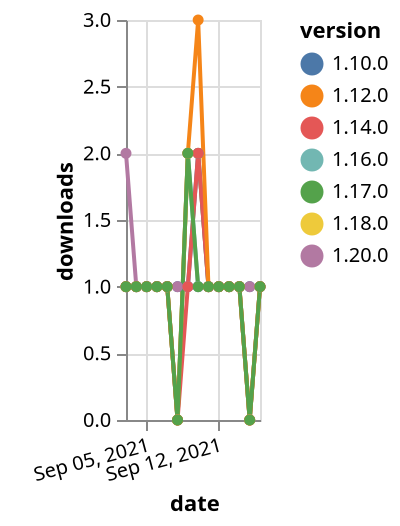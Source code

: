 {"$schema": "https://vega.github.io/schema/vega-lite/v5.json", "description": "A simple bar chart with embedded data.", "data": {"values": [{"date": "2021-09-03", "total": 164, "delta": 1, "version": "1.18.0"}, {"date": "2021-09-04", "total": 165, "delta": 1, "version": "1.18.0"}, {"date": "2021-09-05", "total": 166, "delta": 1, "version": "1.18.0"}, {"date": "2021-09-06", "total": 167, "delta": 1, "version": "1.18.0"}, {"date": "2021-09-07", "total": 168, "delta": 1, "version": "1.18.0"}, {"date": "2021-09-08", "total": 168, "delta": 0, "version": "1.18.0"}, {"date": "2021-09-09", "total": 170, "delta": 2, "version": "1.18.0"}, {"date": "2021-09-10", "total": 172, "delta": 2, "version": "1.18.0"}, {"date": "2021-09-11", "total": 173, "delta": 1, "version": "1.18.0"}, {"date": "2021-09-12", "total": 174, "delta": 1, "version": "1.18.0"}, {"date": "2021-09-13", "total": 175, "delta": 1, "version": "1.18.0"}, {"date": "2021-09-14", "total": 176, "delta": 1, "version": "1.18.0"}, {"date": "2021-09-15", "total": 176, "delta": 0, "version": "1.18.0"}, {"date": "2021-09-16", "total": 177, "delta": 1, "version": "1.18.0"}, {"date": "2021-09-03", "total": 209, "delta": 1, "version": "1.10.0"}, {"date": "2021-09-04", "total": 210, "delta": 1, "version": "1.10.0"}, {"date": "2021-09-05", "total": 211, "delta": 1, "version": "1.10.0"}, {"date": "2021-09-06", "total": 212, "delta": 1, "version": "1.10.0"}, {"date": "2021-09-07", "total": 213, "delta": 1, "version": "1.10.0"}, {"date": "2021-09-08", "total": 214, "delta": 1, "version": "1.10.0"}, {"date": "2021-09-09", "total": 215, "delta": 1, "version": "1.10.0"}, {"date": "2021-09-10", "total": 217, "delta": 2, "version": "1.10.0"}, {"date": "2021-09-11", "total": 218, "delta": 1, "version": "1.10.0"}, {"date": "2021-09-12", "total": 219, "delta": 1, "version": "1.10.0"}, {"date": "2021-09-13", "total": 220, "delta": 1, "version": "1.10.0"}, {"date": "2021-09-14", "total": 221, "delta": 1, "version": "1.10.0"}, {"date": "2021-09-15", "total": 222, "delta": 1, "version": "1.10.0"}, {"date": "2021-09-16", "total": 223, "delta": 1, "version": "1.10.0"}, {"date": "2021-09-03", "total": 112, "delta": 2, "version": "1.20.0"}, {"date": "2021-09-04", "total": 113, "delta": 1, "version": "1.20.0"}, {"date": "2021-09-05", "total": 114, "delta": 1, "version": "1.20.0"}, {"date": "2021-09-06", "total": 115, "delta": 1, "version": "1.20.0"}, {"date": "2021-09-07", "total": 116, "delta": 1, "version": "1.20.0"}, {"date": "2021-09-08", "total": 117, "delta": 1, "version": "1.20.0"}, {"date": "2021-09-09", "total": 118, "delta": 1, "version": "1.20.0"}, {"date": "2021-09-10", "total": 119, "delta": 1, "version": "1.20.0"}, {"date": "2021-09-11", "total": 120, "delta": 1, "version": "1.20.0"}, {"date": "2021-09-12", "total": 121, "delta": 1, "version": "1.20.0"}, {"date": "2021-09-13", "total": 122, "delta": 1, "version": "1.20.0"}, {"date": "2021-09-14", "total": 123, "delta": 1, "version": "1.20.0"}, {"date": "2021-09-15", "total": 124, "delta": 1, "version": "1.20.0"}, {"date": "2021-09-16", "total": 125, "delta": 1, "version": "1.20.0"}, {"date": "2021-09-03", "total": 150, "delta": 1, "version": "1.16.0"}, {"date": "2021-09-04", "total": 151, "delta": 1, "version": "1.16.0"}, {"date": "2021-09-05", "total": 152, "delta": 1, "version": "1.16.0"}, {"date": "2021-09-06", "total": 153, "delta": 1, "version": "1.16.0"}, {"date": "2021-09-07", "total": 154, "delta": 1, "version": "1.16.0"}, {"date": "2021-09-08", "total": 154, "delta": 0, "version": "1.16.0"}, {"date": "2021-09-09", "total": 156, "delta": 2, "version": "1.16.0"}, {"date": "2021-09-10", "total": 157, "delta": 1, "version": "1.16.0"}, {"date": "2021-09-11", "total": 158, "delta": 1, "version": "1.16.0"}, {"date": "2021-09-12", "total": 159, "delta": 1, "version": "1.16.0"}, {"date": "2021-09-13", "total": 160, "delta": 1, "version": "1.16.0"}, {"date": "2021-09-14", "total": 161, "delta": 1, "version": "1.16.0"}, {"date": "2021-09-15", "total": 161, "delta": 0, "version": "1.16.0"}, {"date": "2021-09-16", "total": 162, "delta": 1, "version": "1.16.0"}, {"date": "2021-09-03", "total": 170, "delta": 1, "version": "1.14.0"}, {"date": "2021-09-04", "total": 171, "delta": 1, "version": "1.14.0"}, {"date": "2021-09-05", "total": 172, "delta": 1, "version": "1.14.0"}, {"date": "2021-09-06", "total": 173, "delta": 1, "version": "1.14.0"}, {"date": "2021-09-07", "total": 174, "delta": 1, "version": "1.14.0"}, {"date": "2021-09-08", "total": 174, "delta": 0, "version": "1.14.0"}, {"date": "2021-09-09", "total": 175, "delta": 1, "version": "1.14.0"}, {"date": "2021-09-10", "total": 177, "delta": 2, "version": "1.14.0"}, {"date": "2021-09-11", "total": 178, "delta": 1, "version": "1.14.0"}, {"date": "2021-09-12", "total": 179, "delta": 1, "version": "1.14.0"}, {"date": "2021-09-13", "total": 180, "delta": 1, "version": "1.14.0"}, {"date": "2021-09-14", "total": 181, "delta": 1, "version": "1.14.0"}, {"date": "2021-09-15", "total": 181, "delta": 0, "version": "1.14.0"}, {"date": "2021-09-16", "total": 182, "delta": 1, "version": "1.14.0"}, {"date": "2021-09-03", "total": 288, "delta": 1, "version": "1.12.0"}, {"date": "2021-09-04", "total": 289, "delta": 1, "version": "1.12.0"}, {"date": "2021-09-05", "total": 290, "delta": 1, "version": "1.12.0"}, {"date": "2021-09-06", "total": 291, "delta": 1, "version": "1.12.0"}, {"date": "2021-09-07", "total": 292, "delta": 1, "version": "1.12.0"}, {"date": "2021-09-08", "total": 292, "delta": 0, "version": "1.12.0"}, {"date": "2021-09-09", "total": 294, "delta": 2, "version": "1.12.0"}, {"date": "2021-09-10", "total": 297, "delta": 3, "version": "1.12.0"}, {"date": "2021-09-11", "total": 298, "delta": 1, "version": "1.12.0"}, {"date": "2021-09-12", "total": 299, "delta": 1, "version": "1.12.0"}, {"date": "2021-09-13", "total": 300, "delta": 1, "version": "1.12.0"}, {"date": "2021-09-14", "total": 301, "delta": 1, "version": "1.12.0"}, {"date": "2021-09-15", "total": 301, "delta": 0, "version": "1.12.0"}, {"date": "2021-09-16", "total": 302, "delta": 1, "version": "1.12.0"}, {"date": "2021-09-03", "total": 138, "delta": 1, "version": "1.17.0"}, {"date": "2021-09-04", "total": 139, "delta": 1, "version": "1.17.0"}, {"date": "2021-09-05", "total": 140, "delta": 1, "version": "1.17.0"}, {"date": "2021-09-06", "total": 141, "delta": 1, "version": "1.17.0"}, {"date": "2021-09-07", "total": 142, "delta": 1, "version": "1.17.0"}, {"date": "2021-09-08", "total": 142, "delta": 0, "version": "1.17.0"}, {"date": "2021-09-09", "total": 144, "delta": 2, "version": "1.17.0"}, {"date": "2021-09-10", "total": 145, "delta": 1, "version": "1.17.0"}, {"date": "2021-09-11", "total": 146, "delta": 1, "version": "1.17.0"}, {"date": "2021-09-12", "total": 147, "delta": 1, "version": "1.17.0"}, {"date": "2021-09-13", "total": 148, "delta": 1, "version": "1.17.0"}, {"date": "2021-09-14", "total": 149, "delta": 1, "version": "1.17.0"}, {"date": "2021-09-15", "total": 149, "delta": 0, "version": "1.17.0"}, {"date": "2021-09-16", "total": 150, "delta": 1, "version": "1.17.0"}]}, "width": "container", "mark": {"type": "line", "point": {"filled": true}}, "encoding": {"x": {"field": "date", "type": "temporal", "timeUnit": "yearmonthdate", "title": "date", "axis": {"labelAngle": -15}}, "y": {"field": "delta", "type": "quantitative", "title": "downloads"}, "color": {"field": "version", "type": "nominal"}, "tooltip": {"field": "delta"}}}